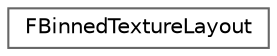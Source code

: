 digraph "Graphical Class Hierarchy"
{
 // INTERACTIVE_SVG=YES
 // LATEX_PDF_SIZE
  bgcolor="transparent";
  edge [fontname=Helvetica,fontsize=10,labelfontname=Helvetica,labelfontsize=10];
  node [fontname=Helvetica,fontsize=10,shape=box,height=0.2,width=0.4];
  rankdir="LR";
  Node0 [id="Node000000",label="FBinnedTextureLayout",height=0.2,width=0.4,color="grey40", fillcolor="white", style="filled",URL="$d6/d38/classFBinnedTextureLayout.html",tooltip="A simple binned style atlas layout, which uses FTextureLayout as the bin allocator."];
}
